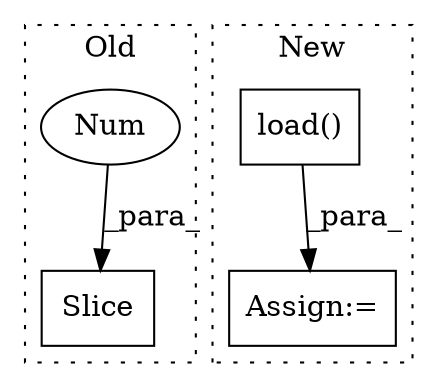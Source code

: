 digraph G {
subgraph cluster0 {
1 [label="Slice" a="80" s="3146" l="1" shape="box"];
3 [label="Num" a="76" s="3146" l="1" shape="ellipse"];
label = "Old";
style="dotted";
}
subgraph cluster1 {
2 [label="load()" a="75" s="3086,3099" l="12,1" shape="box"];
4 [label="Assign:=" a="68" s="3083" l="3" shape="box"];
label = "New";
style="dotted";
}
2 -> 4 [label="_para_"];
3 -> 1 [label="_para_"];
}